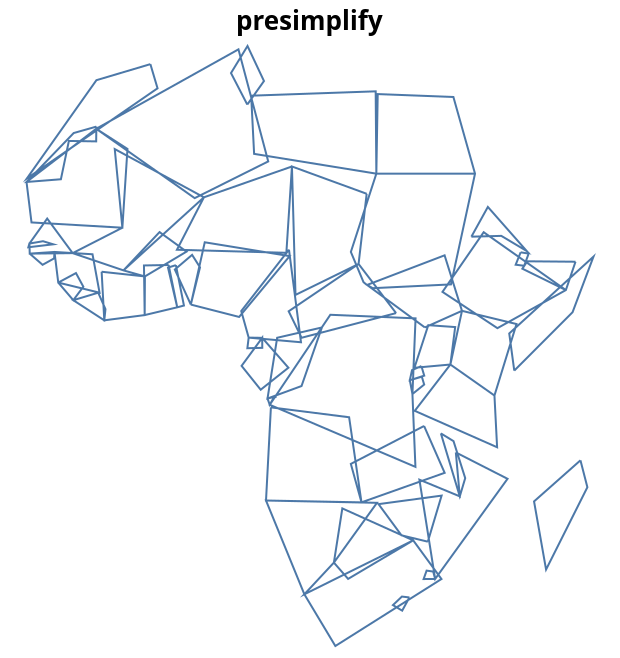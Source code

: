 {
    "background": "transparent",
    "view": {
        "fill": "transparent"
    },        
    "config": {"view": {"continuousWidth": 400, "continuousHeight": 300}},
    "data": {
      "name": "data-9b4e0f6864f93441a0adbaa7fdc4ab3b",
      "format": {"mesh": "data", "type": "topojson"}
    },
    "mark": {"type": "geoshape", "filled": false},
    "projection": {"reflectY": true, "type": "identity"},
    "title": "presimplify",
    "width": 300,
    "$schema": "https://vega.github.io/schema/vega-lite/v4.8.1.json",
    "datasets": {
      "data-9b4e0f6864f93441a0adbaa7fdc4ab3b": {
        "type": "Topology",
        "objects": {
          "data": {
            "geometries": [
              {
                "id": "1",
                "type": "Polygon",
                "properties": {
                  "continent": "Africa",
                  "gdp_md_est": 150600,
                  "iso_a3": "TZA",
                  "name": "Tanzania",
                  "pop_est": 53950935
                },
                "bbox": [
                  29.339997592900346,
                  -11.720938002166735,
                  40.31659000000002,
                  -0.9500000000000001
                ],
                "arcs": [[-7, 0]]
              },
              {
                "id": "2",
                "type": "Polygon",
                "properties": {
                  "continent": "Africa",
                  "gdp_md_est": 906.5,
                  "iso_a3": "ESH",
                  "name": "W. Sahara",
                  "pop_est": 603253
                },
                "bbox": [
                  -17.06342322434257,
                  20.999752102130827,
                  -8.665124477564191,
                  27.656425889592356
                ],
                "arcs": [[1, 2]]
              },
              {
                "id": "11",
                "type": "Polygon",
                "properties": {
                  "continent": "Africa",
                  "gdp_md_est": 66010,
                  "iso_a3": "COD",
                  "name": "Dem. Rep. Congo",
                  "pop_est": 83301151
                },
                "bbox": [
                  12.182336866920252,
                  -13.257226657771831,
                  31.174149204235817,
                  5.256087754737123
                ],
                "arcs": [[3, 4]]
              },
              {
                "id": "12",
                "type": "Polygon",
                "properties": {
                  "continent": "Africa",
                  "gdp_md_est": 4719,
                  "iso_a3": "SOM",
                  "name": "Somalia",
                  "pop_est": 7531386
                },
                "bbox": [
                  40.98105,
                  -1.6832500000000001,
                  51.13387,
                  12.024640000000002
                ],
                "arcs": [[5]]
              },
              {
                "id": "13",
                "type": "Polygon",
                "properties": {
                  "continent": "Africa",
                  "gdp_md_est": 152700,
                  "iso_a3": "KEN",
                  "name": "Kenya",
                  "pop_est": 47615739
                },
                "bbox": [33.893568969666944, -4.67677, 41.85508309264397, 5.506],
                "arcs": [[6, 7, 8]]
              },
              {
                "id": "14",
                "type": "Polygon",
                "properties": {
                  "continent": "Africa",
                  "gdp_md_est": 176300,
                  "iso_a3": "SDN",
                  "name": "Sudan",
                  "pop_est": 37345935
                },
                "bbox": [
                  21.93680999999998,
                  8.229187933785468,
                  38.410089959473225,
                  22
                ],
                "arcs": [[9, -84, 10]]
              },
              {
                "id": "15",
                "type": "Polygon",
                "properties": {
                  "continent": "Africa",
                  "gdp_md_est": 30590,
                  "iso_a3": "TCD",
                  "name": "Chad",
                  "pop_est": 12075985
                },
                "bbox": [
                  13.540393507550789,
                  7.421924546737969,
                  23.886890000000108,
                  23.409719999999993
                ],
                "arcs": [[11, 12, 13]]
              },
              {
                "id": "25",
                "type": "Polygon",
                "properties": {
                  "continent": "Africa",
                  "gdp_md_est": 739100,
                  "iso_a3": "ZAF",
                  "name": "South Africa",
                  "pop_est": 54841552
                },
                "bbox": [
                  16.344976840895242,
                  -34.81916635512371,
                  32.830120477028885,
                  -22.091312758067588
                ],
                "arcs": [[14, 15], [16]]
              },
              {
                "id": "26",
                "type": "Polygon",
                "properties": {
                  "continent": "Africa",
                  "gdp_md_est": 6019,
                  "iso_a3": "LSO",
                  "name": "Lesotho",
                  "pop_est": 1958042
                },
                "bbox": [
                  26.999261915807637,
                  -30.645105889612225,
                  29.32516645683259,
                  -28.64750172293757
                ],
                "arcs": [[16]]
              },
              {
                "id": "48",
                "type": "Polygon",
                "properties": {
                  "continent": "Africa",
                  "gdp_md_est": 28330,
                  "iso_a3": "ZWE",
                  "name": "Zimbabwe",
                  "pop_est": 13805084
                },
                "bbox": [
                  25.264225701608012,
                  -22.271611830333935,
                  32.84986087416439,
                  -15.507786960515213
                ],
                "arcs": [[17]]
              },
              {
                "id": "49",
                "type": "Polygon",
                "properties": {
                  "continent": "Africa",
                  "gdp_md_est": 35900,
                  "iso_a3": "BWA",
                  "name": "Botswana",
                  "pop_est": 2214858
                },
                "bbox": [
                  19.89545779794068,
                  -26.828542982695915,
                  29.43218834810904,
                  -17.661815687737374
                ],
                "arcs": [[18, 19]]
              },
              {
                "id": "50",
                "type": "Polygon",
                "properties": {
                  "continent": "Africa",
                  "gdp_md_est": 25990,
                  "iso_a3": "NAM",
                  "name": "Namibia",
                  "pop_est": 2484780
                },
                "bbox": [
                  11.734198846085121,
                  -29.04546192801728,
                  25.08444339366457,
                  -16.94134286872407
                ],
                "arcs": [[20, 21, 22]]
              },
              {
                "id": "51",
                "type": "Polygon",
                "properties": {
                  "continent": "Africa",
                  "gdp_md_est": 39720,
                  "iso_a3": "SEN",
                  "name": "Senegal",
                  "pop_est": 14668522
                },
                "bbox": [
                  -17.62504269049066,
                  12.332089952031057,
                  -11.467899135778524,
                  16.59826365810281
                ],
                "arcs": [[23, 24, 25]]
              },
              {
                "id": "52",
                "type": "Polygon",
                "properties": {
                  "continent": "Africa",
                  "gdp_md_est": 38090,
                  "iso_a3": "MLI",
                  "name": "Mali",
                  "pop_est": 17885245
                },
                "bbox": [
                  -12.170750291380301,
                  10.096360785355444,
                  4.2702099951438015,
                  24.974574082941
                ],
                "arcs": [[26]]
              },
              {
                "id": "53",
                "type": "Polygon",
                "properties": {
                  "continent": "Africa",
                  "gdp_md_est": 16710,
                  "iso_a3": "MRT",
                  "name": "Mauritania",
                  "pop_est": 3758571
                },
                "bbox": [
                  -17.06342322434257,
                  14.616834214735505,
                  -4.923337368174231,
                  27.395744126896005
                ],
                "arcs": [[27, 28, 29]]
              },
              {
                "id": "54",
                "type": "Polygon",
                "properties": {
                  "continent": "Africa",
                  "gdp_md_est": 24310,
                  "iso_a3": "BEN",
                  "name": "Benin",
                  "pop_est": 11038805
                },
                "bbox": [
                  0.7723356461714843,
                  6.142157701029731,
                  3.7971122575117136,
                  12.23563589115821
                ],
                "arcs": [[30]]
              },
              {
                "id": "55",
                "type": "Polygon",
                "properties": {
                  "continent": "Africa",
                  "gdp_md_est": 20150,
                  "iso_a3": "NER",
                  "name": "Niger",
                  "pop_est": 19245344
                },
                "bbox": [
                  0.29564639649510127,
                  11.660167141155968,
                  15.903246697664315,
                  23.47166840259645
                ],
                "arcs": [[31, 32]]
              },
              {
                "id": "56",
                "type": "Polygon",
                "properties": {
                  "continent": "Africa",
                  "gdp_md_est": 1089000,
                  "iso_a3": "NGA",
                  "name": "Nigeria",
                  "pop_est": 190632261
                },
                "bbox": [
                  2.6917016943562544,
                  4.240594183769517,
                  14.577177768622533,
                  13.865923977102227
                ],
                "arcs": [[33]]
              },
              {
                "id": "57",
                "type": "Polygon",
                "properties": {
                  "continent": "Africa",
                  "gdp_md_est": 77240,
                  "iso_a3": "CMR",
                  "name": "Cameroon",
                  "pop_est": 24994885
                },
                "bbox": [
                  8.48881554529089,
                  1.7276726342802957,
                  16.012852410555354,
                  12.85939626713733
                ],
                "arcs": [[34, 35]]
              },
              {
                "id": "58",
                "type": "Polygon",
                "properties": {
                  "continent": "Africa",
                  "gdp_md_est": 11610,
                  "iso_a3": "TGO",
                  "name": "Togo",
                  "pop_est": 7965055
                },
                "bbox": [
                  -0.04978471515994442,
                  5.928837388528876,
                  1.8652405127123188,
                  11.018681748900804
                ],
                "arcs": [[36, 37]]
              },
              {
                "id": "59",
                "type": "Polygon",
                "properties": {
                  "continent": "Africa",
                  "gdp_md_est": 120800,
                  "iso_a3": "GHA",
                  "name": "Ghana",
                  "pop_est": 27499924
                },
                "bbox": [
                  -3.244370083011262,
                  4.710462144383371,
                  1.0601216976049272,
                  11.098340969278722
                ],
                "arcs": [[38, 39, 40]]
              },
              {
                "id": "60",
                "type": "Polygon",
                "properties": {
                  "continent": "Africa",
                  "gdp_md_est": 87120,
                  "iso_a3": "CIV",
                  "name": "Côte d'Ivoire",
                  "pop_est": 24184810
                },
                "bbox": [
                  -8.60288021486862,
                  4.338288479017308,
                  -2.562189500326241,
                  10.524060777219134
                ],
                "arcs": [[41]]
              },
              {
                "id": "61",
                "type": "Polygon",
                "properties": {
                  "continent": "Africa",
                  "gdp_md_est": 16080,
                  "iso_a3": "GIN",
                  "name": "Guinea",
                  "pop_est": 12413867
                },
                "bbox": [
                  -15.130311245168173,
                  7.309037380396376,
                  -7.832100389019188,
                  12.586182969610194
                ],
                "arcs": [[42, 43]]
              },
              {
                "id": "62",
                "type": "Polygon",
                "properties": {
                  "continent": "Africa",
                  "gdp_md_est": 2851,
                  "iso_a3": "GNB",
                  "name": "Guinea-Bissau",
                  "pop_est": 1792338
                },
                "bbox": [
                  -16.677451951554573,
                  11.040411688679526,
                  -13.700476040084325,
                  12.628170070847347
                ],
                "arcs": [[44, 45]]
              },
              {
                "id": "63",
                "type": "Polygon",
                "properties": {
                  "continent": "Africa",
                  "gdp_md_est": 3881,
                  "iso_a3": "LBR",
                  "name": "Liberia",
                  "pop_est": 4689021
                },
                "bbox": [
                  -11.438779466182055,
                  4.355755113131963,
                  -7.539715135111763,
                  8.541055202666925
                ],
                "arcs": [[46, 47, 48]]
              },
              {
                "id": "64",
                "type": "Polygon",
                "properties": {
                  "continent": "Africa",
                  "gdp_md_est": 10640,
                  "iso_a3": "SLE",
                  "name": "Sierra Leone",
                  "pop_est": 6163195
                },
                "bbox": [
                  -13.246550258832515,
                  6.7859168563057475,
                  -10.23009355309128,
                  10.046983954300558
                ],
                "arcs": [[49, 50]]
              },
              {
                "id": "65",
                "type": "Polygon",
                "properties": {
                  "continent": "Africa",
                  "gdp_md_est": 32990,
                  "iso_a3": "BFA",
                  "name": "Burkina Faso",
                  "pop_est": 20107509
                },
                "bbox": [
                  -5.470564947929006,
                  9.610834865757141,
                  2.177107781593776,
                  15.116157741755728
                ],
                "arcs": [[51, 52]]
              },
              {
                "id": "66",
                "type": "Polygon",
                "properties": {
                  "continent": "Africa",
                  "gdp_md_est": 3206,
                  "iso_a3": "CAF",
                  "name": "Central African Rep.",
                  "pop_est": 5625118
                },
                "bbox": [
                  14.459407179429348,
                  2.267639675298085,
                  27.37422610851749,
                  11.142395127807546
                ],
                "arcs": [[53, 54]]
              },
              {
                "id": "67",
                "type": "Polygon",
                "properties": {
                  "continent": "Africa",
                  "gdp_md_est": 30270,
                  "iso_a3": "COG",
                  "name": "Congo",
                  "pop_est": 4954674
                },
                "bbox": [
                  11.093772820691925,
                  -5.037986748884791,
                  18.45306521980993,
                  3.728196519379452
                ],
                "arcs": [[55, 56]]
              },
              {
                "id": "68",
                "type": "Polygon",
                "properties": {
                  "continent": "Africa",
                  "gdp_md_est": 35980,
                  "iso_a3": "GAB",
                  "name": "Gabon",
                  "pop_est": 1772255
                },
                "bbox": [
                  8.79799563969317,
                  -3.978826592630547,
                  14.425455763413595,
                  2.3267575138399934
                ],
                "arcs": [[57]]
              },
              {
                "id": "69",
                "type": "Polygon",
                "properties": {
                  "continent": "Africa",
                  "gdp_md_est": 31770,
                  "iso_a3": "GNQ",
                  "name": "Eq. Guinea",
                  "pop_est": 778358
                },
                "bbox": [
                  9.305613234096256,
                  1.010119533691494,
                  11.285078973036462,
                  2.2838660750377358
                ],
                "arcs": [[58, 59]]
              },
              {
                "id": "70",
                "type": "Polygon",
                "properties": {
                  "continent": "Africa",
                  "gdp_md_est": 65170,
                  "iso_a3": "ZMB",
                  "name": "Zambia",
                  "pop_est": 15972000
                },
                "bbox": [
                  21.887842644953874,
                  -17.961228936436484,
                  33.48568769708359,
                  -8.238256524288218
                ],
                "arcs": [[60, 61]]
              },
              {
                "id": "71",
                "type": "Polygon",
                "properties": {
                  "continent": "Africa",
                  "gdp_md_est": 21200,
                  "iso_a3": "MWI",
                  "name": "Malawi",
                  "pop_est": 19196246
                },
                "bbox": [
                  32.68816531752313,
                  -16.801299737213093,
                  35.77190473810836,
                  -9.23059905358906
                ],
                "arcs": [[62, 63]]
              },
              {
                "id": "72",
                "type": "Polygon",
                "properties": {
                  "continent": "Africa",
                  "gdp_md_est": 35010,
                  "iso_a3": "MOZ",
                  "name": "Mozambique",
                  "pop_est": 26573706
                },
                "bbox": [
                  30.17948123548183,
                  -26.742191664336197,
                  40.775475294768995,
                  -10.317096042525698
                ],
                "arcs": [[64, 65, 66]]
              },
              {
                "id": "73",
                "type": "Polygon",
                "properties": {
                  "continent": "Africa",
                  "gdp_md_est": 11060,
                  "iso_a3": "SWZ",
                  "name": "eSwatini",
                  "pop_est": 1467152
                },
                "bbox": [
                  30.67660851412964,
                  -27.285879408478998,
                  32.07166548028107,
                  -25.66019052500895
                ],
                "arcs": [[67]]
              },
              {
                "id": "74",
                "type": "MultiPolygon",
                "properties": {
                  "continent": "Africa",
                  "gdp_md_est": 189000,
                  "iso_a3": "AGO",
                  "name": "Angola",
                  "pop_est": 29310273
                },
                "bbox": [
                  11.64009606288161,
                  -17.930636488519696,
                  24.079905226342845,
                  -4.438023369976136
                ],
                "arcs": [[[68, 69, 70]], [[71, 72, 73]]]
              },
              {
                "id": "75",
                "type": "Polygon",
                "properties": {
                  "continent": "Africa",
                  "gdp_md_est": 7892,
                  "iso_a3": "BDI",
                  "name": "Burundi",
                  "pop_est": 11466756
                },
                "bbox": [
                  29.024926385216787,
                  -4.4999834122940925,
                  30.752240000000086,
                  -2.348486830254238
                ],
                "arcs": [[74, 75, 76]]
              },
              {
                "id": "78",
                "type": "Polygon",
                "properties": {
                  "continent": "Africa",
                  "gdp_md_est": 36860,
                  "iso_a3": "MDG",
                  "name": "Madagascar",
                  "pop_est": 25054161
                },
                "bbox": [
                  43.254187046081,
                  -25.60143442149309,
                  50.47653689962553,
                  -12.04055673589197
                ],
                "arcs": [[77]]
              },
              {
                "id": "80",
                "type": "Polygon",
                "properties": {
                  "continent": "Africa",
                  "gdp_md_est": 3387,
                  "iso_a3": "GMB",
                  "name": "Gambia",
                  "pop_est": 2051363
                },
                "bbox": [
                  -16.841524624081273,
                  13.130284125211332,
                  -13.844963344772408,
                  13.876491807505985
                ],
                "arcs": [[78]]
              },
              {
                "id": "81",
                "type": "Polygon",
                "properties": {
                  "continent": "Africa",
                  "gdp_md_est": 130800,
                  "iso_a3": "TUN",
                  "name": "Tunisia",
                  "pop_est": 11403800
                },
                "bbox": [
                  7.524481642292244,
                  30.307556057246188,
                  11.488787469131012,
                  37.349994411766545
                ],
                "arcs": [[79]]
              },
              {
                "id": "82",
                "type": "Polygon",
                "properties": {
                  "continent": "Africa",
                  "gdp_md_est": 609400,
                  "iso_a3": "DZA",
                  "name": "Algeria",
                  "pop_est": 40969443
                },
                "bbox": [
                  -8.684399786809053,
                  19.057364203360038,
                  11.999505649471613,
                  37.11838064223437
                ],
                "arcs": [[80]]
              },
              {
                "id": "154",
                "type": "Polygon",
                "properties": {
                  "continent": "Africa",
                  "gdp_md_est": 9169,
                  "iso_a3": "ERI",
                  "name": "Eritrea",
                  "pop_est": 5918919
                },
                "bbox": [
                  36.32321999999999,
                  12.455415757695675,
                  43.08122602720016,
                  17.998307399970315
                ],
                "arcs": [[81]]
              },
              {
                "id": "162",
                "type": "Polygon",
                "properties": {
                  "continent": "Africa",
                  "gdp_md_est": 282800,
                  "iso_a3": "MAR",
                  "name": "Morocco",
                  "pop_est": 33986655
                },
                "bbox": [
                  -17.02042843267577,
                  21.420734157796577,
                  -1.1245511539663084,
                  35.75998810479399
                ],
                "arcs": [[82]]
              },
              {
                "id": "163",
                "type": "Polygon",
                "properties": {
                  "continent": "Africa",
                  "gdp_md_est": 1105000,
                  "iso_a3": "EGY",
                  "name": "Egypt",
                  "pop_est": 97041072
                },
                "bbox": [24.70007, 22, 36.86622999999997, 31.58568],
                "arcs": [[83, 84]]
              },
              {
                "id": "164",
                "type": "Polygon",
                "properties": {
                  "continent": "Africa",
                  "gdp_md_est": 90890,
                  "iso_a3": "LBY",
                  "name": "Libya",
                  "pop_est": 6653210
                },
                "bbox": [
                  9.319410841518163,
                  19.580470000000105,
                  25.16482,
                  33.13699575452324
                ],
                "arcs": [[85]]
              },
              {
                "id": "165",
                "type": "Polygon",
                "properties": {
                  "continent": "Africa",
                  "gdp_md_est": 174700,
                  "iso_a3": "ETH",
                  "name": "Ethiopia",
                  "pop_est": 105350020
                },
                "bbox": [
                  32.954180000000065,
                  3.42206,
                  47.78942,
                  14.959430000000168
                ],
                "arcs": [[86]]
              },
              {
                "id": "166",
                "type": "Polygon",
                "properties": {
                  "continent": "Africa",
                  "gdp_md_est": 3345,
                  "iso_a3": "DJI",
                  "name": "Djibouti",
                  "pop_est": 865267
                },
                "bbox": [
                  41.66176000000013,
                  10.92687856693442,
                  43.31785241066467,
                  12.699638576707116
                ],
                "arcs": [[87]]
              },
              {
                "id": "167",
                "type": "Polygon",
                "properties": {
                  "continent": "Africa",
                  "gdp_md_est": 12250,
                  "iso_a3": "-99",
                  "name": "Somaliland",
                  "pop_est": 3500000
                },
                "bbox": [
                  42.55875999999995,
                  7.99688000000009,
                  48.94820641459347,
                  11.462039699748857
                ],
                "arcs": [[88, 89]]
              },
              {
                "id": "168",
                "type": "Polygon",
                "properties": {
                  "continent": "Africa",
                  "gdp_md_est": 84930,
                  "iso_a3": "UGA",
                  "name": "Uganda",
                  "pop_est": 39570125
                },
                "bbox": [
                  29.579466180140884,
                  -1.4433224422297855,
                  35.03599,
                  4.249884947362048
                ],
                "arcs": [[90]]
              },
              {
                "id": "169",
                "type": "Polygon",
                "properties": {
                  "continent": "Africa",
                  "gdp_md_est": 21970,
                  "iso_a3": "RWA",
                  "name": "Rwanda",
                  "pop_est": 11901484
                },
                "bbox": [
                  29.024926385216787,
                  -2.917857761246097,
                  30.816134881317712,
                  -1.1346591121504161
                ],
                "arcs": [[91, 92]]
              },
              {
                "id": "176",
                "type": "Polygon",
                "properties": {
                  "continent": "Africa",
                  "gdp_md_est": 20880,
                  "iso_a3": "SSD",
                  "name": "S. Sudan",
                  "pop_est": 13026129
                },
                "bbox": [
                  23.886979580860668,
                  3.5091716042224625,
                  35.29800711823298,
                  12.248007757149992
                ],
                "arcs": [[93, 94]]
              }
            ],
            "type": "GeometryCollection"
          }
        },
        "bbox": [
          -17.06342322434257,
          -34.79513681410799,
          51.1112,
          37.349994411766545
        ],
        "transform": {
          "scale": [0.00006817469139903396, 0.00007214520337107791],
          "translate": [-17.06342322434257, -34.79513681410799]
        },
        "arcs": [
          [[825316, 417469], [4676, -86217], [-145230, 60668], [62834, 77205]],
          [
            [123181, 865637],
            [-318, -24608],
            [-48143, 725],
            [-14077, -63848],
            [-60643, -4537]
          ],
          [[0, 773369], [83181, 81554], [40000, 10714]],
          [[680655, 419919], [5275, -121383], [-256947, 103503]],
          [[428983, 402039], [106864, 149996], [150323, -5970], [-5515, -126146]],
          [
            [860269, 458962],
            [-8861, 61927],
            [148591, 128077],
            [-36915, -92668],
            [-102815, -97336]
          ],
          [[825316, 417469], [-77720, 51656]],
          [[747596, 469125], [20452, 89486]],
          [[768048, 558611], [96180, -21998], [-38912, -119144]],
          [
            [610649, 596357],
            [-11171, 6059],
            [-5087, 3992],
            [-22328, 50369],
            [44932, 130457]
          ],
          [[791051, 787234], [-42410, -184565], [-137992, -6312]],
          [[599945, 753697], [-14279, -116960]],
          [[585666, 636737], [-111254, -51569], [-6280, 214027]],
          [[468132, 799195], [131813, -45498]],
          [[490041, 86193], [191966, 89894]],
          [
            [682007, 176087],
            [49841, -64466],
            [-187149, -111621],
            [-54658, 86193]
          ],
          [
            [675349, 80941],
            [-12777, -22040],
            [-16252, 9283],
            [15770, 14201],
            [13259, -1444]
          ],
          [
            [707812, 173866],
            [-46499, 10611],
            [-40443, 51971],
            [111235, 14182],
            [-24293, -76764]
          ],
          [[682007, 176087], [-114798, -64249], [-25084, 27150]],
          [[542125, 138988], [14886, 90312], [124996, -53213]],
          [[542125, 138988], [-52084, -52795]],
          [[490041, 86193], [-67632, 156280]],
          [[422409, 242473], [195714, -3839], [-75998, -99646]],
          [[5129, 670732], [31337, 41629], [44935, -57596]],
          [[81401, 654765], [-75739, -806]],
          [[5662, 653959], [-533, 16773]],
          [
            [81401, 654765],
            [87660, 42396],
            [-13437, 131054],
            [157261, -80412],
            [-141867, -121762],
            [-89617, 28724]
          ],
          [[0, 773369], [122905, 88655]],
          [[122905, 862024], [55168, -33560], [-9012, -131303]],
          [[169061, 697161], [-160255, 8779], [-8806, 67429]],
          [
            [289772, 569046],
            [-28154, 58382],
            [30456, 24463],
            [13913, -20804],
            [-16215, -62041]
          ],
          [[468132, 799195], [-9828, -143867], [-192993, 5103], [47574, 87372]],
          [[312885, 747803], [155247, 51392]],
          [
            [289772, 569046],
            [24593, 103800],
            [149746, -23038],
            [-89137, -101371],
            [-85202, 20609]
          ],
          [[462917, 660536], [21197, -154296], [-92289, 7710]],
          [[391825, 513950], [-13078, 44296], [84170, 102290]],
          [[263485, 634727], [14164, -67298], [-11809, -2957]],
          [[265840, 564472], [-16281, 66229], [13926, 4026]],
          [[250639, 635022], [15201, -70550]],
          [[265840, 564472], [-57445, -12951]],
          [[208395, 551521], [-1236, 82725], [43480, 776]],
          [
            [132505, 623765],
            [76310, -7818],
            [-420, -64426],
            [-71229, -8731],
            [-4661, 80975]
          ],
          [[49328, 656749], [67078, -3855], [12421, -64049], [-72840, 16853]],
          [[55987, 605698], [-6659, 51051]],
          [[5662, 653959], [43666, 2790]],
          [[49328, 656749], [-626, -10741], [-20347, -10684], [-22693, 18635]],
          [[126500, 588829], [12749, -27427], [-2083, -18612]],
          [[137166, 542790], [-54663, 33562]],
          [[82503, 576352], [43997, 12477]],
          [[55987, 605698], [31229, 15840], [13017, -22727], [-17730, -22459]],
          [[82503, 576352], [-26516, 29346]],
          [[171018, 626041], [63630, 63803], [47576, -32556], [-73409, -41341]],
          [[208815, 615947], [-37797, 10094]],
          [[651820, 554841], [-166651, -41116], [-22786, 44135], [123283, 78877]],
          [[585666, 636737], [66154, -81896]],
          [[520963, 530867], [-35890, -97574], [-60012, -20831]],
          [[425061, 412462], [17027, 101255], [78875, 17150]],
          [
            [415695, 513633],
            [46190, -49822],
            [-48870, -36668],
            [-33675, 39746],
            [36355, 46744]
          ],
          [[391825, 513950], [23870, -317]],
          [[415695, 513633], [126, -16680], [-26288, -659], [2292, 17656]],
          [[701190, 366693], [36290, -78063], [-146667, -49224]],
          [[590813, 239406], [-18793, 64103], [129170, 63184]],
          [[730811, 354348], [22305, -12882], [20635, -61696], [-9578, -30359]],
          [[764173, 249411], [-33362, 104937]],
          [[757223, 322615], [91170, -43963], [-127670, -166915]],
          [[720723, 111737], [-27755, 165468], [71205, -27794]],
          [[764173, 249411], [-6950, 73204]],
          [
            [720723, 111737],
            [-20325, -139],
            [5252, 14033],
            [11643, -1551],
            [3430, -12343]
          ],
          [[440911, 416023], [-5338, -2914], [-6590, -11070]],
          [[428983, 402039], [-3922, 10423]],
          [[425061, 412462], [15850, 3561]],
          [[431038, 397740], [137964, -16505], [21811, -141829]],
          [[590813, 239406], [-168404, 3067]],
          [[422409, 242473], [8629, 155267]],
          [[697225, 448835], [4145, -13105], [-20715, -15811]],
          [[680655, 419919], [-4622, 23019]],
          [[676033, 442938], [21192, 5897]],
          [
            [977004, 309450],
            [12227, -44858],
            [-72866, -137159],
            [-21216, 113542],
            [81855, 68475]
          ],
          [
            [5129, 670732],
            [23939, 3902],
            [18141, -5148],
            [-43954, -4902],
            [1874, 6148]
          ],
          [
            [389376, 902384],
            [-28716, 52531],
            [29124, 45084],
            [29026, -58396],
            [-29434, -39219]
          ],
          [
            [122905, 862024],
            [250905, 132381],
            [52491, -186773],
            [-129687, -61186],
            [-173709, 115578]
          ],
          [
            [784645, 682197],
            [29052, 49570],
            [68517, -73445],
            [-44811, 25226],
            [-52758, -1351]
          ],
          [
            [218461, 969760],
            [12644, -40273],
            [-230474, -150261],
            [122669, 163808],
            [95161, 26726]
          ],
          [[791051, 787234], [-174056, 0]],
          [[616995, 787234], [2417, 132637], [133490, -4848], [38149, -127789]],
          [
            [616995, 787234],
            [-215566, 32979],
            [-5187, 96982],
            [219596, 7253],
            [1157, -137214]
          ],
          [
            [951274, 593222],
            [-120719, -63496],
            [-96887, 60474],
            [72636, 99445],
            [144970, -96423]
          ],
          [
            [871511, 656140],
            [14174, -2108],
            [-7936, -20282],
            [-14980, 1719],
            [8742, 20671]
          ],
          [[968272, 640455], [-16998, -47233]],
          [[951274, 593222], [-76724, 35617], [8604, 12329], [85118, -713]],
          [
            [747596, 469125],
            [-63429, -5424],
            [24439, 71013],
            [47430, -3137],
            [-8440, -62452]
          ],
          [[696483, 466566], [4976, -15976], [-25426, -7652]],
          [[676033, 442938], [3916, 16900], [16534, 6728]],
          [[702567, 530934], [-101898, 70837], [136707, 49339], [30672, -92499]],
          [[768048, 558611], [-65481, -27677]]
        ]
      }
    }
  }